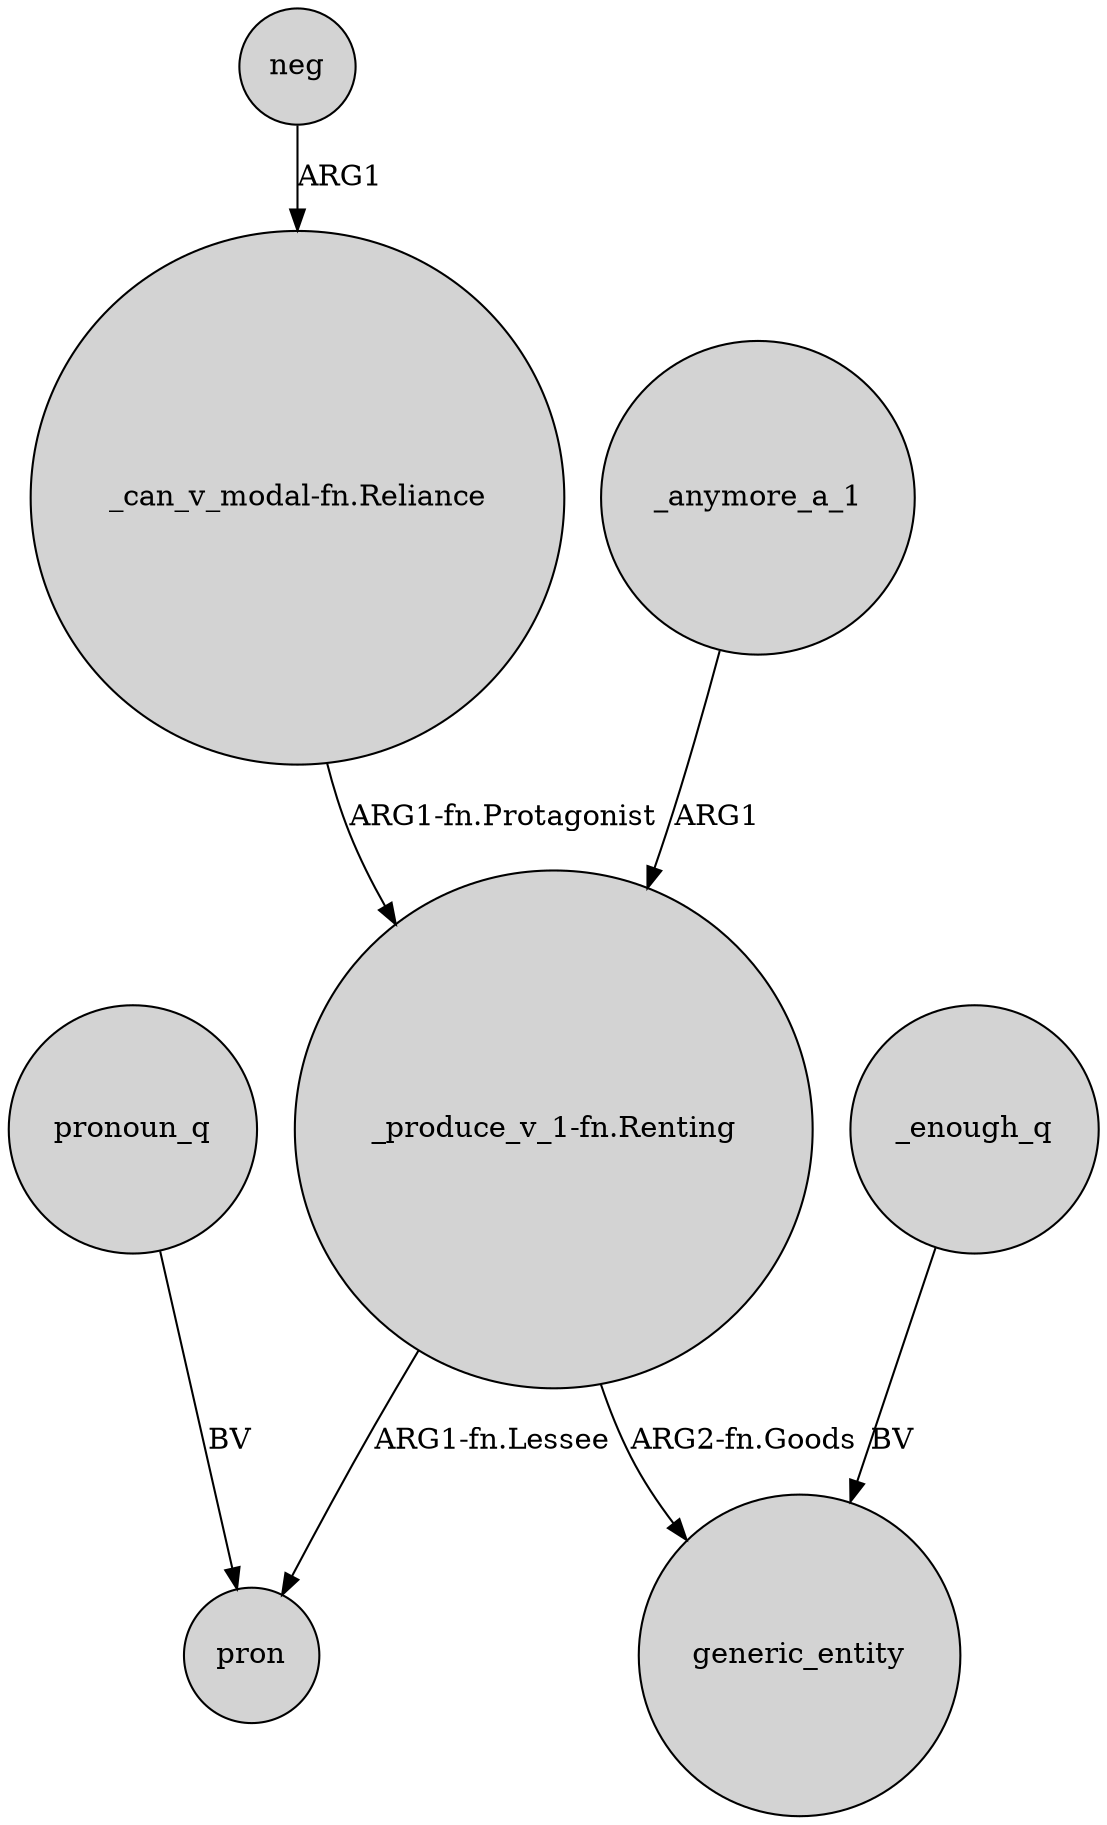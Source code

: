 digraph {
	node [shape=circle style=filled]
	"_produce_v_1-fn.Renting" -> pron [label="ARG1-fn.Lessee"]
	neg -> "_can_v_modal-fn.Reliance" [label=ARG1]
	_enough_q -> generic_entity [label=BV]
	"_produce_v_1-fn.Renting" -> generic_entity [label="ARG2-fn.Goods"]
	"_can_v_modal-fn.Reliance" -> "_produce_v_1-fn.Renting" [label="ARG1-fn.Protagonist"]
	_anymore_a_1 -> "_produce_v_1-fn.Renting" [label=ARG1]
	pronoun_q -> pron [label=BV]
}
